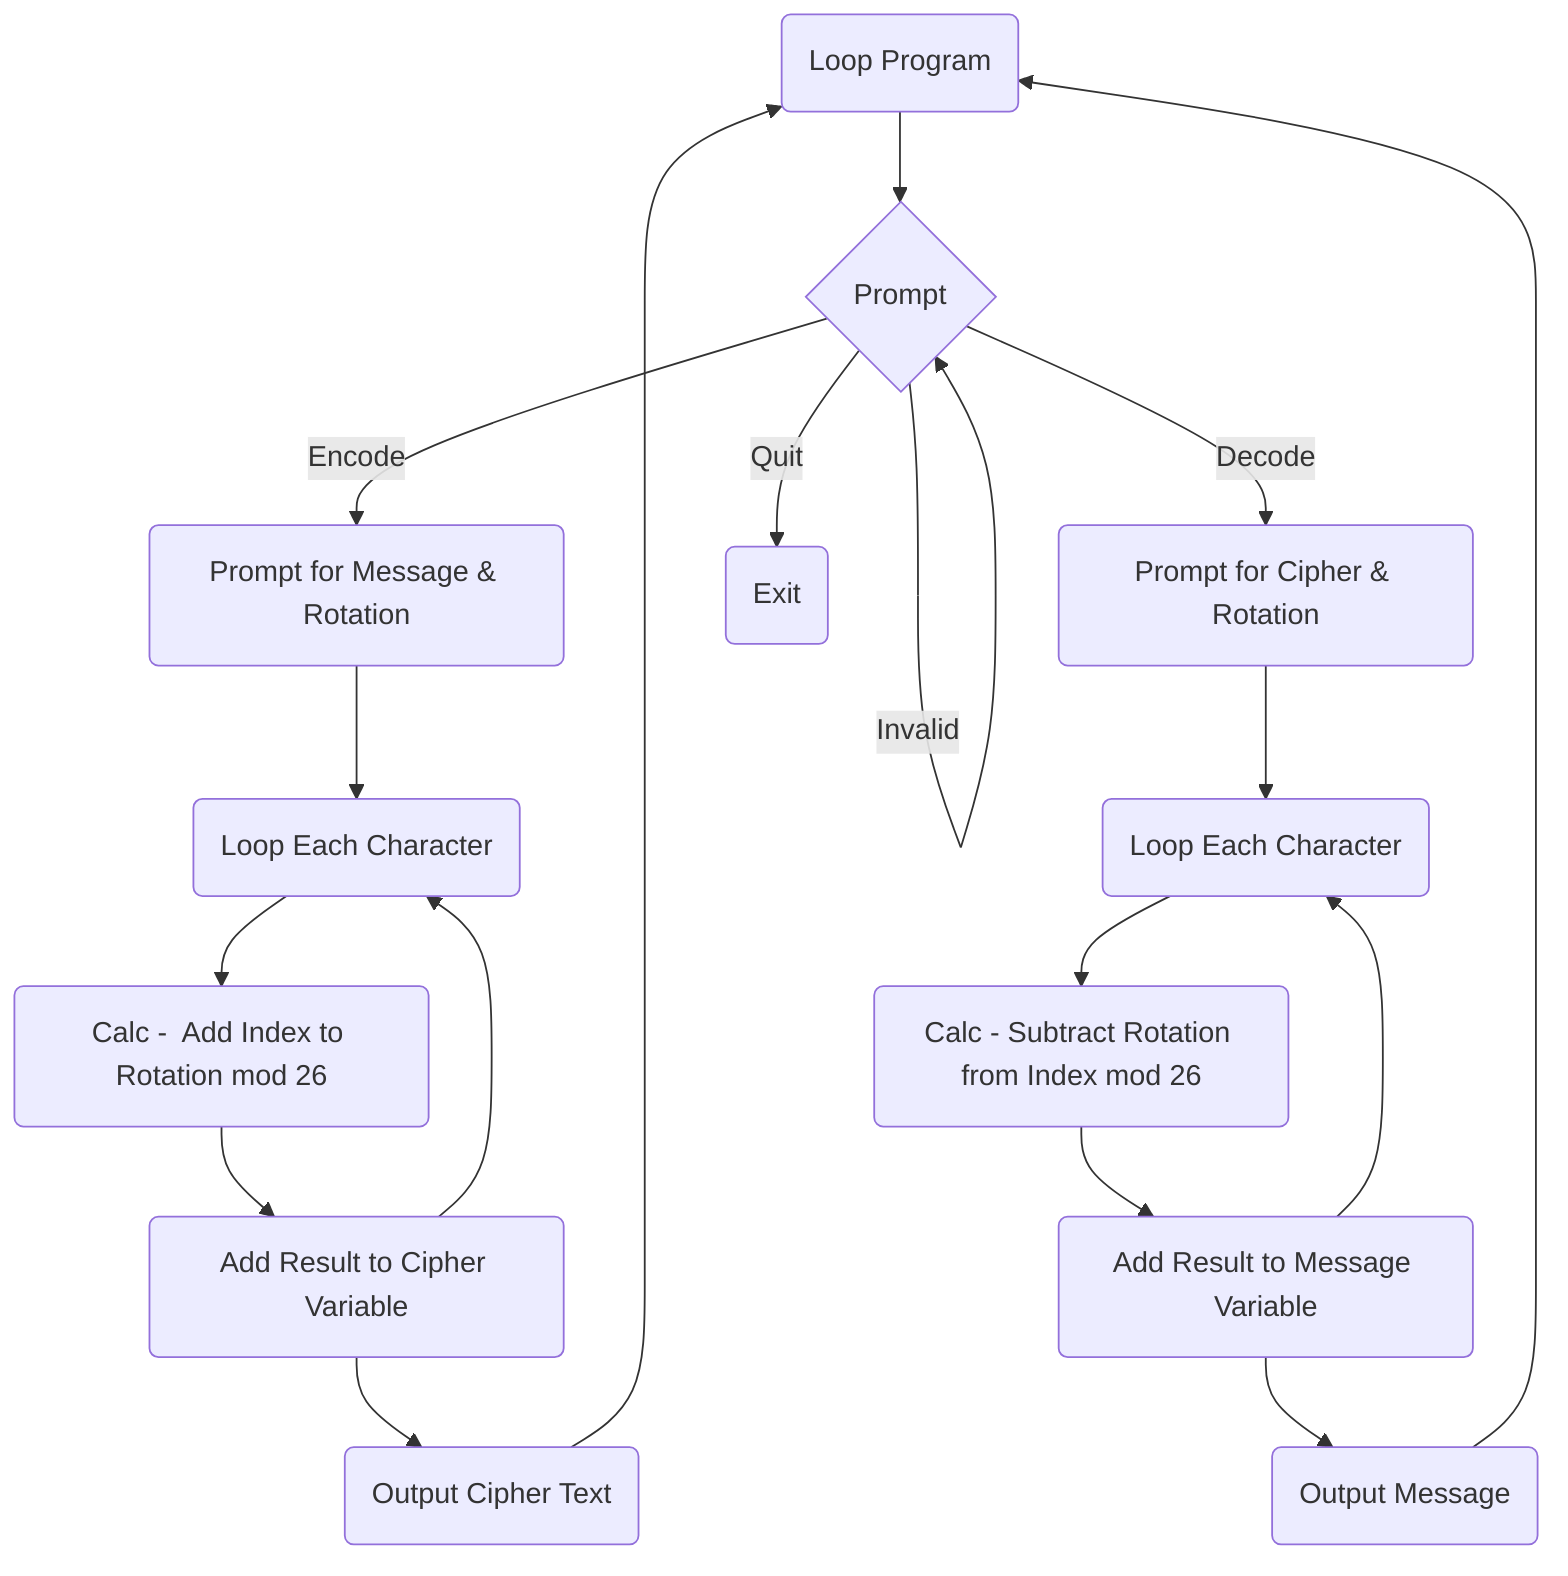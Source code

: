 graph TD
    A(Loop Program) --> B{Prompt}
    B -->|Encode| C(Prompt for Message & Rotation)
    C -->H(Loop Each Character)
    H -->I(Calc -  Add Index to Rotation mod 26)
    I  -->N(Add Result to Cipher Variable)
    N -->P(Output Cipher Text)
    N -->H
    P -->A
    B -->|Decode| D(Prompt for Cipher & Rotation)
    D -->K(Loop Each Character)
    L  -->M(Add Result to Message Variable)
    K -->L(Calc - Subtract Rotation from Index mod 26)
    M -->O(Output Message)
    M -->K
    O -->A
    B -->|Quit| E(Exit)
    B -->|Invalid| B